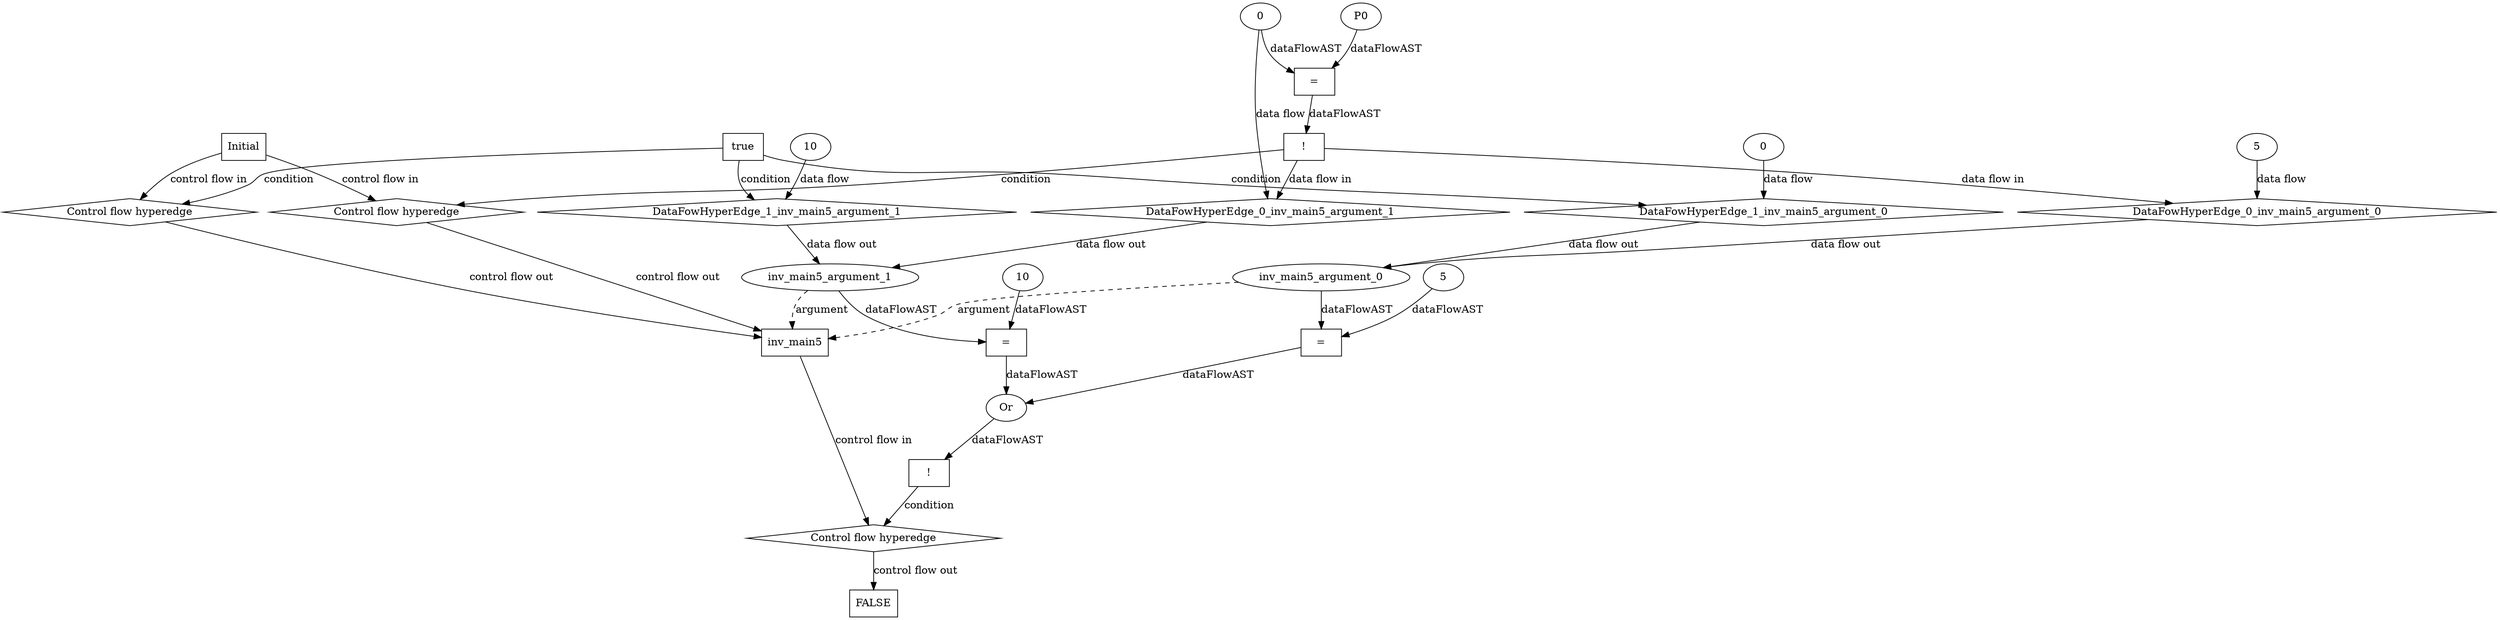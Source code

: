 digraph dag {
"inv_main5" [label="inv_main5" nodeName="inv_main5" class=cfn  shape="rect"];
FALSE [label="FALSE" nodeName=FALSE class=cfn  shape="rect"];
Initial [label="Initial" nodeName=Initial class=cfn  shape="rect"];
ControlFowHyperEdge_0 [label="Control flow hyperedge" nodeName=ControlFowHyperEdge_0 class=controlFlowHyperEdge shape="diamond"];
"Initial" -> ControlFowHyperEdge_0 [label="control flow in"]
ControlFowHyperEdge_0 -> "inv_main5" [label="control flow out"]
ControlFowHyperEdge_1 [label="Control flow hyperedge" nodeName=ControlFowHyperEdge_1 class=controlFlowHyperEdge shape="diamond"];
"Initial" -> ControlFowHyperEdge_1 [label="control flow in"]
ControlFowHyperEdge_1 -> "inv_main5" [label="control flow out"]
ControlFowHyperEdge_2 [label="Control flow hyperedge" nodeName=ControlFowHyperEdge_2 class=controlFlowHyperEdge shape="diamond"];
"inv_main5" -> ControlFowHyperEdge_2 [label="control flow in"]
ControlFowHyperEdge_2 -> "FALSE" [label="control flow out"]
"inv_main5_argument_0" [label="inv_main5_argument_0" nodeName=argument0 class=argument  head="inv_main5" shape="oval"];
"inv_main5_argument_0" -> "inv_main5"[label="argument" style="dashed"]
"inv_main5_argument_1" [label="inv_main5_argument_1" nodeName=argument1 class=argument  head="inv_main5" shape="oval"];
"inv_main5_argument_1" -> "inv_main5"[label="argument" style="dashed"]

"xxxinv_main5___Initial_0xxxguard_0_node_0" [label="!" nodeName="xxxinv_main5___Initial_0xxxguard_0_node_0" class=Operator shape="rect"];
"xxxinv_main5___Initial_0xxxguard_0_node_1" [label="=" nodeName="xxxinv_main5___Initial_0xxxguard_0_node_1" class=Operator  shape="rect"];
"xxxinv_main5___Initial_0xxxguard_0_node_2" [label="P0" nodeName="xxxinv_main5___Initial_0xxxguard_0_node_2" class=Constant ];
"xxxinv_main5___Initial_0xxxguard_0_node_1" -> "xxxinv_main5___Initial_0xxxguard_0_node_0"[label="dataFlowAST"]
"xxxinv_main5___Initial_0xxxguard_0_node_2" -> "xxxinv_main5___Initial_0xxxguard_0_node_1"[label="dataFlowAST"]
"xxxinv_main5___Initial_0xxxdataFlow1_node_0" -> "xxxinv_main5___Initial_0xxxguard_0_node_1"[label="dataFlowAST"]

"xxxinv_main5___Initial_0xxxguard_0_node_0" -> "ControlFowHyperEdge_0" [label="condition"];
"xxxinv_main5___Initial_0xxxdataFlow_0_node_0" [label="5" nodeName="xxxinv_main5___Initial_0xxxdataFlow_0_node_0" class=Literal ];

"xxxinv_main5___Initial_0xxxdataFlow_0_node_0" -> "DataFowHyperEdge_0_inv_main5_argument_0" [label="data flow"];
"xxxinv_main5___Initial_0xxxdataFlow1_node_0" [label="0" nodeName="xxxinv_main5___Initial_0xxxdataFlow1_node_0" class=Literal ];

"xxxinv_main5___Initial_0xxxdataFlow1_node_0" -> "DataFowHyperEdge_0_inv_main5_argument_1" [label="data flow"];
"true_1" [label="true" nodeName="true_1" class=true shape="rect"];
"true_1" -> "ControlFowHyperEdge_1" [label="condition"];
"xxxinv_main5___Initial_1xxxdataFlow_0_node_0" [label="0" nodeName="xxxinv_main5___Initial_1xxxdataFlow_0_node_0" class=Literal ];

"xxxinv_main5___Initial_1xxxdataFlow_0_node_0" -> "DataFowHyperEdge_1_inv_main5_argument_0" [label="data flow"];
"xxxinv_main5___Initial_1xxxdataFlow1_node_0" [label="10" nodeName="xxxinv_main5___Initial_1xxxdataFlow1_node_0" class=Literal ];

"xxxinv_main5___Initial_1xxxdataFlow1_node_0" -> "DataFowHyperEdge_1_inv_main5_argument_1" [label="data flow"];
"xxxFALSE___inv_main5_2xxxguard_0_node_0" [label="!" nodeName="xxxFALSE___inv_main5_2xxxguard_0_node_0" class=Operator shape="rect"];
"xxxFALSE___inv_main5_2xxxguard_0_node_1" [label="Or" nodeName="xxxFALSE___inv_main5_2xxxguard_0_node_1" class=Operator ];
"xxxFALSE___inv_main5_2xxxguard_0_node_2" [label="=" nodeName="xxxFALSE___inv_main5_2xxxguard_0_node_2" class=Operator  shape="rect"];
"xxxFALSE___inv_main5_2xxxguard_0_node_4" [label="10" nodeName="xxxFALSE___inv_main5_2xxxguard_0_node_4" class=Literal ];
"xxxFALSE___inv_main5_2xxxguard_0_node_5" [label="=" nodeName="xxxFALSE___inv_main5_2xxxguard_0_node_5" class=Operator  shape="rect"];
"xxxFALSE___inv_main5_2xxxguard_0_node_7" [label="5" nodeName="xxxFALSE___inv_main5_2xxxguard_0_node_7" class=Literal ];
"xxxFALSE___inv_main5_2xxxguard_0_node_1" -> "xxxFALSE___inv_main5_2xxxguard_0_node_0"[label="dataFlowAST"]
"xxxFALSE___inv_main5_2xxxguard_0_node_2" -> "xxxFALSE___inv_main5_2xxxguard_0_node_1"[label="dataFlowAST"]
"xxxFALSE___inv_main5_2xxxguard_0_node_5" -> "xxxFALSE___inv_main5_2xxxguard_0_node_1"[label="dataFlowAST"]
"inv_main5_argument_1" -> "xxxFALSE___inv_main5_2xxxguard_0_node_2"[label="dataFlowAST"]
"xxxFALSE___inv_main5_2xxxguard_0_node_4" -> "xxxFALSE___inv_main5_2xxxguard_0_node_2"[label="dataFlowAST"]
"inv_main5_argument_0" -> "xxxFALSE___inv_main5_2xxxguard_0_node_5"[label="dataFlowAST"]
"xxxFALSE___inv_main5_2xxxguard_0_node_7" -> "xxxFALSE___inv_main5_2xxxguard_0_node_5"[label="dataFlowAST"]

"xxxFALSE___inv_main5_2xxxguard_0_node_0" -> "ControlFowHyperEdge_2" [label="condition"];
"DataFowHyperEdge_0_inv_main5_argument_0" [label="DataFowHyperEdge_0_inv_main5_argument_0" nodeName="DataFowHyperEdge_0_inv_main5_argument_0" class=DataFlowHyperedge shape="diamond"];
"DataFowHyperEdge_0_inv_main5_argument_0" -> "inv_main5_argument_0"[label="data flow out"]
"xxxinv_main5___Initial_0xxxguard_0_node_0" -> "DataFowHyperEdge_0_inv_main5_argument_0"[label="data flow in"]
"DataFowHyperEdge_0_inv_main5_argument_1" [label="DataFowHyperEdge_0_inv_main5_argument_1" nodeName="DataFowHyperEdge_0_inv_main5_argument_1" class=DataFlowHyperedge shape="diamond"];
"DataFowHyperEdge_0_inv_main5_argument_1" -> "inv_main5_argument_1"[label="data flow out"]
"xxxinv_main5___Initial_0xxxguard_0_node_0" -> "DataFowHyperEdge_0_inv_main5_argument_1"[label="data flow in"]
"DataFowHyperEdge_1_inv_main5_argument_0" [label="DataFowHyperEdge_1_inv_main5_argument_0" nodeName="DataFowHyperEdge_1_inv_main5_argument_0" class=DataFlowHyperedge shape="diamond"];
"DataFowHyperEdge_1_inv_main5_argument_0" -> "inv_main5_argument_0"[label="data flow out"]
"true_1" -> "DataFowHyperEdge_1_inv_main5_argument_0" [label="condition"];
"DataFowHyperEdge_1_inv_main5_argument_1" [label="DataFowHyperEdge_1_inv_main5_argument_1" nodeName="DataFowHyperEdge_1_inv_main5_argument_1" class=DataFlowHyperedge shape="diamond"];
"DataFowHyperEdge_1_inv_main5_argument_1" -> "inv_main5_argument_1"[label="data flow out"]
"true_1" -> "DataFowHyperEdge_1_inv_main5_argument_1" [label="condition"];




}
